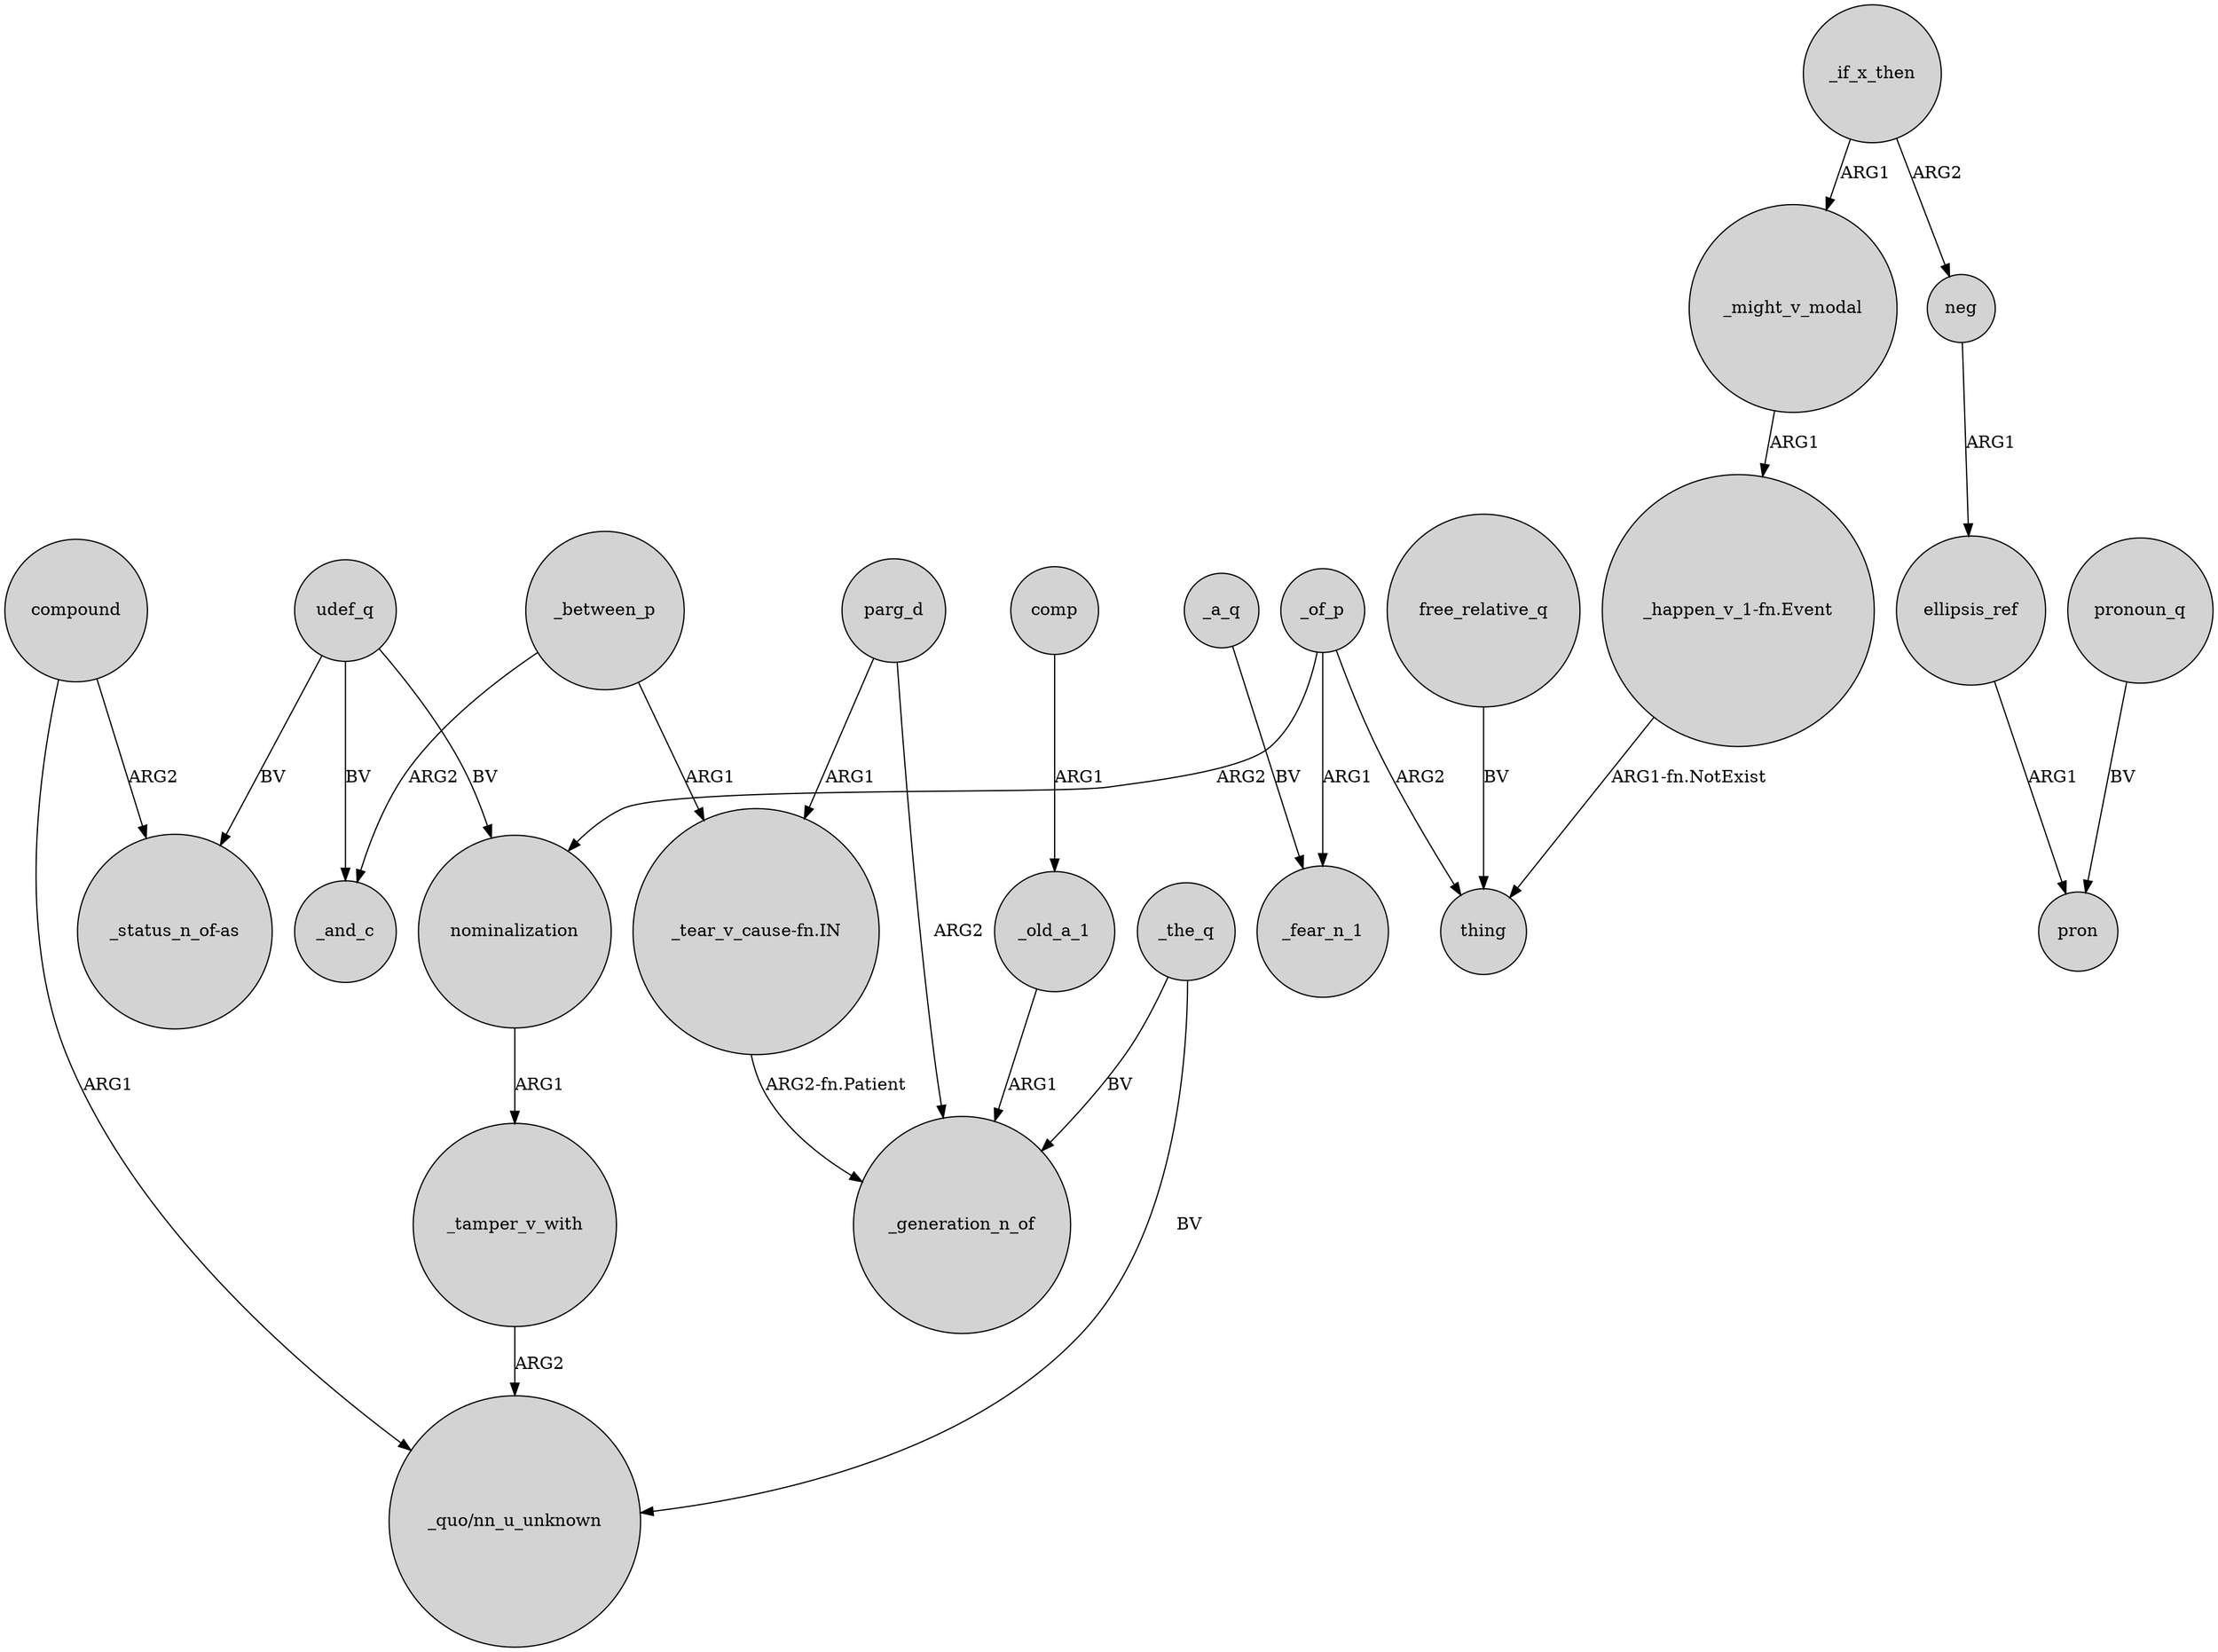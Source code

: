 digraph {
	node [shape=circle style=filled]
	nominalization -> _tamper_v_with [label=ARG1]
	_of_p -> _fear_n_1 [label=ARG1]
	parg_d -> "_tear_v_cause-fn.IN" [label=ARG1]
	_a_q -> _fear_n_1 [label=BV]
	ellipsis_ref -> pron [label=ARG1]
	_of_p -> thing [label=ARG2]
	parg_d -> _generation_n_of [label=ARG2]
	compound -> "_status_n_of-as" [label=ARG2]
	_old_a_1 -> _generation_n_of [label=ARG1]
	_between_p -> "_tear_v_cause-fn.IN" [label=ARG1]
	_if_x_then -> _might_v_modal [label=ARG1]
	_if_x_then -> neg [label=ARG2]
	_the_q -> "_quo/nn_u_unknown" [label=BV]
	neg -> ellipsis_ref [label=ARG1]
	pronoun_q -> pron [label=BV]
	"_tear_v_cause-fn.IN" -> _generation_n_of [label="ARG2-fn.Patient"]
	_of_p -> nominalization [label=ARG2]
	free_relative_q -> thing [label=BV]
	"_happen_v_1-fn.Event" -> thing [label="ARG1-fn.NotExist"]
	_between_p -> _and_c [label=ARG2]
	comp -> _old_a_1 [label=ARG1]
	udef_q -> "_status_n_of-as" [label=BV]
	udef_q -> nominalization [label=BV]
	_might_v_modal -> "_happen_v_1-fn.Event" [label=ARG1]
	_the_q -> _generation_n_of [label=BV]
	udef_q -> _and_c [label=BV]
	compound -> "_quo/nn_u_unknown" [label=ARG1]
	_tamper_v_with -> "_quo/nn_u_unknown" [label=ARG2]
}

